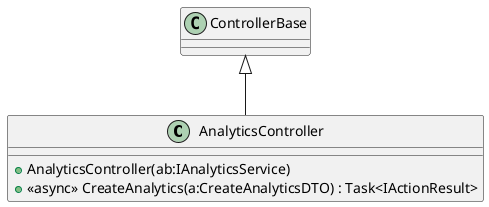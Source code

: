 @startuml
class AnalyticsController {
    + AnalyticsController(ab:IAnalyticsService)
    + <<async>> CreateAnalytics(a:CreateAnalyticsDTO) : Task<IActionResult>
}
ControllerBase <|-- AnalyticsController
@enduml
